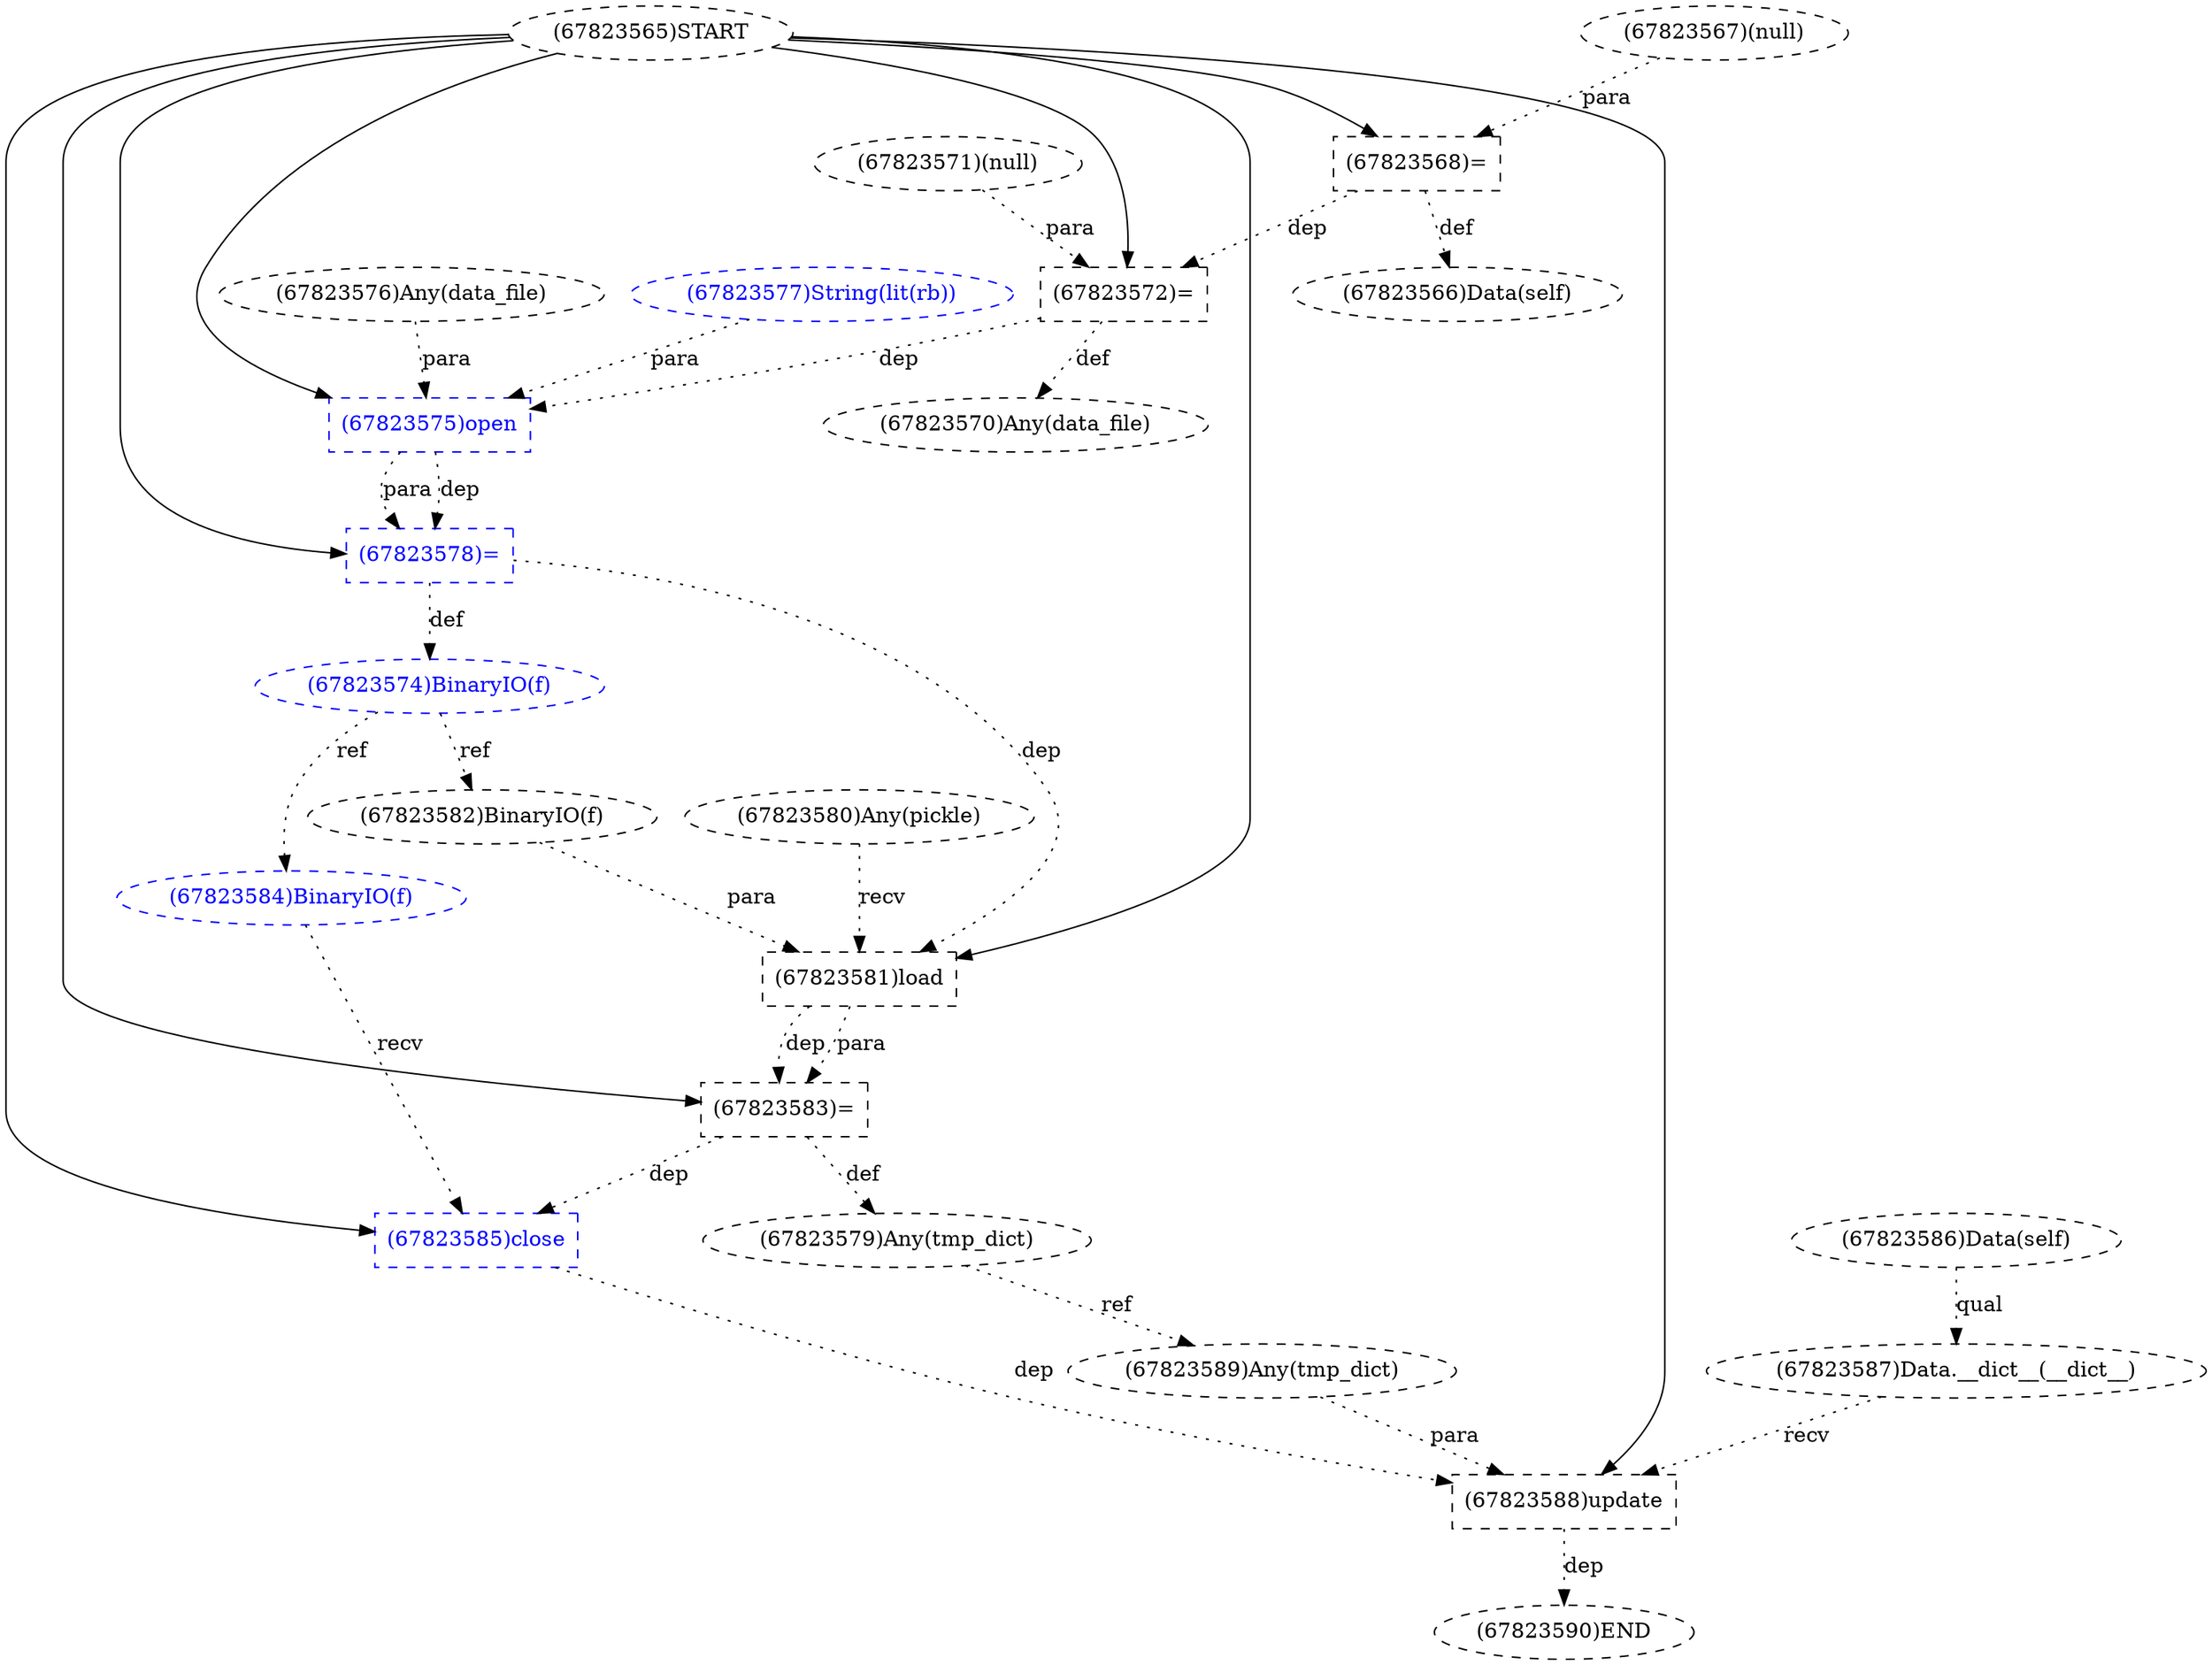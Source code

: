 digraph G {
1 [label="(67823575)open" shape=box style=dashed color=blue fontcolor=blue]
2 [label="(67823584)BinaryIO(f)" shape=ellipse style=dashed color=blue fontcolor=blue]
3 [label="(67823565)START" style=dashed]
4 [label="(67823571)(null)" shape=ellipse style=dashed]
5 [label="(67823576)Any(data_file)" shape=ellipse style=dashed]
6 [label="(67823567)(null)" shape=ellipse style=dashed]
7 [label="(67823586)Data(self)" shape=ellipse style=dashed]
8 [label="(67823570)Any(data_file)" shape=ellipse style=dashed]
9 [label="(67823577)String(lit(rb))" shape=ellipse style=dashed color=blue fontcolor=blue]
10 [label="(67823583)=" shape=box style=dashed]
11 [label="(67823579)Any(tmp_dict)" shape=ellipse style=dashed]
12 [label="(67823580)Any(pickle)" shape=ellipse style=dashed]
13 [label="(67823574)BinaryIO(f)" shape=ellipse style=dashed color=blue fontcolor=blue]
14 [label="(67823582)BinaryIO(f)" shape=ellipse style=dashed]
15 [label="(67823587)Data.__dict__(__dict__)" shape=ellipse style=dashed]
16 [label="(67823572)=" shape=box style=dashed]
17 [label="(67823581)load" shape=box style=dashed]
18 [label="(67823588)update" shape=box style=dashed]
19 [label="(67823568)=" shape=box style=dashed]
20 [label="(67823578)=" shape=box style=dashed color=blue fontcolor=blue]
21 [label="(67823589)Any(tmp_dict)" shape=ellipse style=dashed]
22 [label="(67823585)close" shape=box style=dashed color=blue fontcolor=blue]
23 [label="(67823566)Data(self)" shape=ellipse style=dashed]
24 [label="(67823590)END" style=dashed]
3 -> 1 [label="" style=solid];
5 -> 1 [label="para" style=dotted];
9 -> 1 [label="para" style=dotted];
16 -> 1 [label="dep" style=dotted];
13 -> 2 [label="ref" style=dotted];
16 -> 8 [label="def" style=dotted];
3 -> 10 [label="" style=solid];
17 -> 10 [label="dep" style=dotted];
17 -> 10 [label="para" style=dotted];
10 -> 11 [label="def" style=dotted];
20 -> 13 [label="def" style=dotted];
13 -> 14 [label="ref" style=dotted];
7 -> 15 [label="qual" style=dotted];
3 -> 16 [label="" style=solid];
4 -> 16 [label="para" style=dotted];
19 -> 16 [label="dep" style=dotted];
3 -> 17 [label="" style=solid];
12 -> 17 [label="recv" style=dotted];
14 -> 17 [label="para" style=dotted];
20 -> 17 [label="dep" style=dotted];
3 -> 18 [label="" style=solid];
15 -> 18 [label="recv" style=dotted];
21 -> 18 [label="para" style=dotted];
22 -> 18 [label="dep" style=dotted];
3 -> 19 [label="" style=solid];
6 -> 19 [label="para" style=dotted];
3 -> 20 [label="" style=solid];
1 -> 20 [label="dep" style=dotted];
1 -> 20 [label="para" style=dotted];
11 -> 21 [label="ref" style=dotted];
3 -> 22 [label="" style=solid];
2 -> 22 [label="recv" style=dotted];
10 -> 22 [label="dep" style=dotted];
19 -> 23 [label="def" style=dotted];
18 -> 24 [label="dep" style=dotted];
}